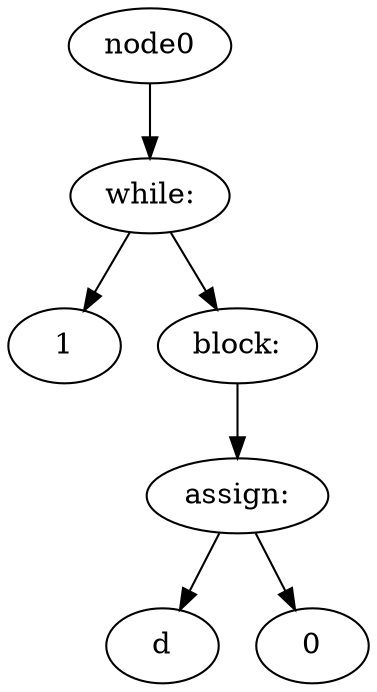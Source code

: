 digraph G {
node582 [ label = "while:"];
node0 -> node582;
node577 [ label = "1"];
node582 -> node577;
node578 [ label = "block:" ];
node582 -> node578;
node581 [ label = "assign:"];
node578 -> node581;
node579 [ label = "d"];
node581 -> node579;
node580 [ label = "0"];
node581 -> node580;

}
